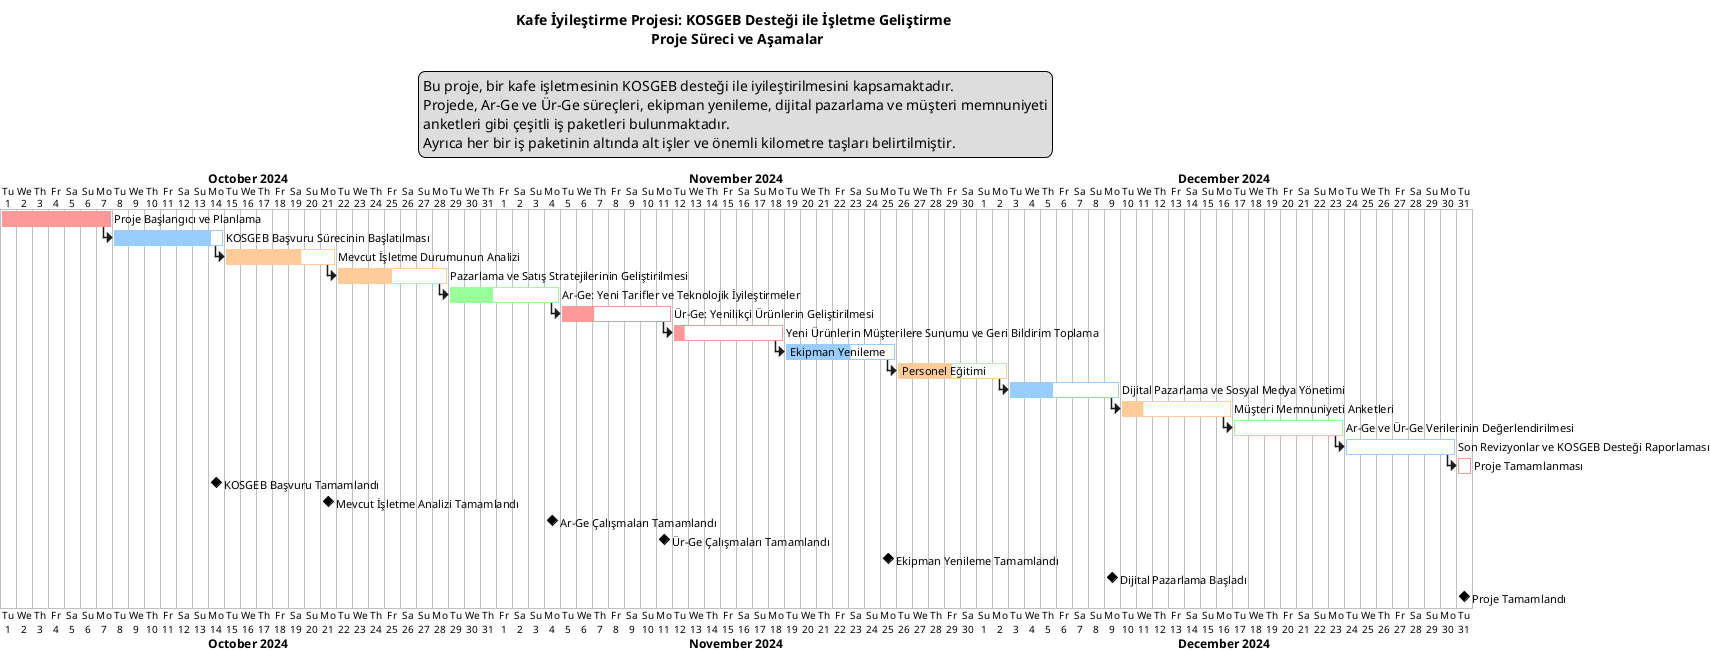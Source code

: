 @startgantt
title Kafe İyileştirme Projesi: KOSGEB Desteği ile İşletme Geliştirme \n Proje Süreci ve Aşamalar

legend top
Bu proje, bir kafe işletmesinin KOSGEB desteği ile iyileştirilmesini kapsamaktadır. 
Projede, Ar-Ge ve Ür-Ge süreçleri, ekipman yenileme, dijital pazarlama ve müşteri memnuniyeti
anketleri gibi çeşitli iş paketleri bulunmaktadır.
Ayrıca her bir iş paketinin altında alt işler ve önemli kilometre taşları belirtilmiştir.
endlegend

Project starts 2024-10-01

'--- Proje Hazırlığı ---
[Proje Başlangıcı ve Planlama] requires 7 days and is 100% completed
[KOSGEB Başvuru Sürecinin Başlatılması] requires 7 days and is 90% completed
[KOSGEB Başvuru Sürecinin Başlatılması] starts at [Proje Başlangıcı ve Planlama]'s end

'--- Mevcut Durum Analizi ---
[Mevcut İşletme Durumunun Analizi] requires 7 days and is 70% completed
[Mevcut İşletme Durumunun Analizi] starts at [KOSGEB Başvuru Sürecinin Başlatılması]'s end
[Pazarlama ve Satış Stratejilerinin Geliştirilmesi] requires 7 days and is 50% completed
[Pazarlama ve Satış Stratejilerinin Geliştirilmesi] starts at [Mevcut İşletme Durumunun Analizi]'s end

'--- Ar-Ge ve Ür-Ge Süreçleri ---
[Ar-Ge: Yeni Tarifler ve Teknolojik İyileştirmeler] requires 7 days and is 40% completed
[Ar-Ge: Yeni Tarifler ve Teknolojik İyileştirmeler] starts at [Pazarlama ve Satış Stratejilerinin Geliştirilmesi]'s end
[Ür-Ge: Yenilikçi Ürünlerin Geliştirilmesi] requires 7 days and is 30% completed
[Ür-Ge: Yenilikçi Ürünlerin Geliştirilmesi] starts at [Ar-Ge: Yeni Tarifler ve Teknolojik İyileştirmeler]'s end
[Yeni Ürünlerin Müşterilere Sunumu ve Geri Bildirim Toplama] requires 7 days and is 10% completed
[Yeni Ürünlerin Müşterilere Sunumu ve Geri Bildirim Toplama] starts at [Ür-Ge: Yenilikçi Ürünlerin Geliştirilmesi]'s end

'--- İşletme İyileştirme ve Ekipman ---
[Ekipman Yenileme] requires 7 days and is 60% completed
[Ekipman Yenileme] starts at [Yeni Ürünlerin Müşterilere Sunumu ve Geri Bildirim Toplama]'s end
[Personel Eğitimi] requires 7 days and is 50% completed
[Personel Eğitimi] starts at [Ekipman Yenileme]'s end

'--- Müşteri Deneyimi ve Dijital Pazarlama ---
[Dijital Pazarlama ve Sosyal Medya Yönetimi] requires 7 days and is 40% completed
[Dijital Pazarlama ve Sosyal Medya Yönetimi] starts at [Personel Eğitimi]'s end
[Müşteri Memnuniyeti Anketleri] requires 7 days and is 20% completed
[Müşteri Memnuniyeti Anketleri] starts at [Dijital Pazarlama ve Sosyal Medya Yönetimi]'s end

'--- Veri Analizi ve Raporlama ---
[Ar-Ge ve Ür-Ge Verilerinin Değerlendirilmesi] requires 7 days and is 0% completed
[Ar-Ge ve Ür-Ge Verilerinin Değerlendirilmesi] starts at [Müşteri Memnuniyeti Anketleri]'s end
[Son Revizyonlar ve KOSGEB Desteği Raporlaması] requires 7 days and is 0% completed
[Son Revizyonlar ve KOSGEB Desteği Raporlaması] starts at [Ar-Ge ve Ür-Ge Verilerinin Değerlendirilmesi]'s end
[Proje Tamamlanması] requires 1 day and is 0% completed
[Proje Tamamlanması] starts at [Son Revizyonlar ve KOSGEB Desteği Raporlaması]'s end

'--- Milestones ---
[KOSGEB Başvuru Tamamlandı] happens at [KOSGEB Başvuru Sürecinin Başlatılması]'s end
[Mevcut İşletme Analizi Tamamlandı] happens at [Mevcut İşletme Durumunun Analizi]'s end
[Ar-Ge Çalışmaları Tamamlandı] happens at [Ar-Ge: Yeni Tarifler ve Teknolojik İyileştirmeler]'s end
[Ür-Ge Çalışmaları Tamamlandı] happens at [Ür-Ge: Yenilikçi Ürünlerin Geliştirilmesi]'s end
[Ekipman Yenileme Tamamlandı] happens at [Ekipman Yenileme]'s end
[Dijital Pazarlama Başladı] happens at [Dijital Pazarlama ve Sosyal Medya Yönetimi]'s end
[Proje Tamamlandı] happens at [Proje Tamamlanması]'s end

'--- Renkler ---
[Proje Başlangıcı ve Planlama] is colored in #FF9999
[KOSGEB Başvuru Sürecinin Başlatılması] is colored in #99CCFF
[Mevcut İşletme Durumunun Analizi] is colored in #FFCC99
[Pazarlama ve Satış Stratejilerinin Geliştirilmesi] is colored in #FFCC99
[Ar-Ge: Yeni Tarifler ve Teknolojik İyileştirmeler] is colored in #99FF99
[Ür-Ge: Yenilikçi Ürünlerin Geliştirilmesi] is colored in #FF9999
[Yeni Ürünlerin Müşterilere Sunumu ve Geri Bildirim Toplama] is colored in #FF9999
[Ekipman Yenileme] is colored in #99CCFF
[Personel Eğitimi] is colored in #FFCC99
[Dijital Pazarlama ve Sosyal Medya Yönetimi] is colored in #99CCFF
[Müşteri Memnuniyeti Anketleri] is colored in #FFCC99
[Ar-Ge ve Ür-Ge Verilerinin Değerlendirilmesi] is colored in #99FF99
[Son Revizyonlar ve KOSGEB Desteği Raporlaması] is colored in #99CCFF
[Proje Tamamlanması] is colored in #FF9999

@endgantt